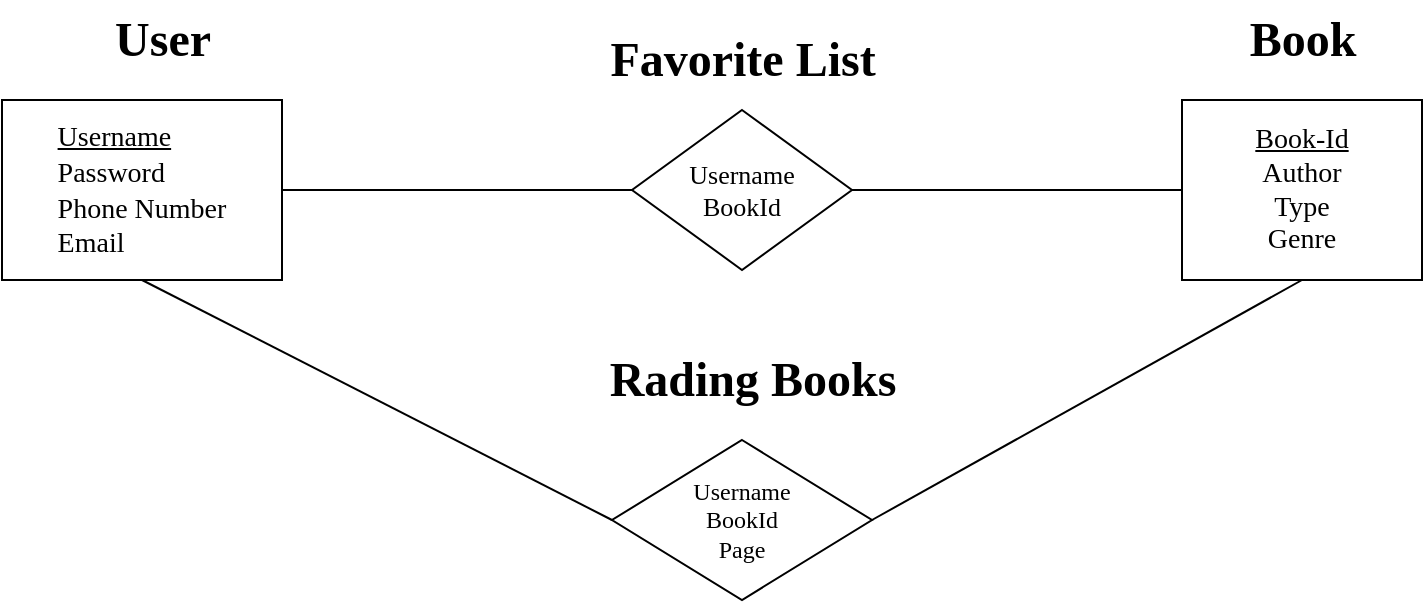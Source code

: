 <mxfile version="24.0.6" type="github">
  <diagram id="R2lEEEUBdFMjLlhIrx00" name="Page-1">
    <mxGraphModel dx="1050" dy="566" grid="1" gridSize="10" guides="1" tooltips="1" connect="1" arrows="1" fold="1" page="1" pageScale="1" pageWidth="850" pageHeight="1100" math="0" shadow="0" extFonts="Permanent Marker^https://fonts.googleapis.com/css?family=Permanent+Marker">
      <root>
        <mxCell id="0" />
        <mxCell id="1" parent="0" />
        <mxCell id="WGg6MWx6K_NsCTq0mTEu-37" value="&lt;font face=&quot;Comic Sans MS&quot;&gt;User&lt;/font&gt;" style="text;strokeColor=none;fillColor=none;html=1;fontSize=24;fontStyle=1;verticalAlign=middle;align=center;labelBorderColor=none;" vertex="1" parent="1">
          <mxGeometry x="110" y="80" width="100" height="40" as="geometry" />
        </mxCell>
        <mxCell id="WGg6MWx6K_NsCTq0mTEu-38" value="&lt;div style=&quot;font-size: 14px;&quot; align=&quot;left&quot;&gt;&lt;font face=&quot;Comic Sans MS&quot;&gt;&lt;u&gt;Username&lt;/u&gt;&lt;/font&gt;&lt;/div&gt;&lt;div style=&quot;font-size: 14px;&quot; align=&quot;left&quot;&gt;&lt;font face=&quot;Comic Sans MS&quot;&gt;Password&lt;/font&gt;&lt;/div&gt;&lt;div style=&quot;font-size: 14px;&quot; align=&quot;left&quot;&gt;&lt;font face=&quot;Comic Sans MS&quot;&gt;Phone Number&lt;/font&gt;&lt;/div&gt;&lt;div style=&quot;font-size: 14px;&quot; align=&quot;left&quot;&gt;&lt;font face=&quot;Comic Sans MS&quot;&gt;Email&lt;br&gt;&lt;/font&gt;&lt;/div&gt;" style="rounded=0;whiteSpace=wrap;html=1;" vertex="1" parent="1">
          <mxGeometry x="80" y="130" width="140" height="90" as="geometry" />
        </mxCell>
        <mxCell id="WGg6MWx6K_NsCTq0mTEu-39" value="&lt;font face=&quot;Comic Sans MS&quot;&gt;Book&lt;/font&gt;" style="text;strokeColor=none;fillColor=none;html=1;fontSize=24;fontStyle=1;verticalAlign=middle;align=center;" vertex="1" parent="1">
          <mxGeometry x="680" y="80" width="100" height="40" as="geometry" />
        </mxCell>
        <mxCell id="WGg6MWx6K_NsCTq0mTEu-41" value="&lt;div align=&quot;left&quot; style=&quot;font-size: 14px;&quot;&gt;&lt;font style=&quot;font-size: 14px;&quot;&gt;&lt;u&gt;Book-Id&lt;br&gt;&lt;/u&gt;&lt;/font&gt;&lt;/div&gt;&lt;div style=&quot;font-size: 14px;&quot;&gt;&lt;font style=&quot;font-size: 14px;&quot;&gt;Author&lt;/font&gt;&lt;/div&gt;&lt;div style=&quot;font-size: 14px;&quot;&gt;&lt;font style=&quot;font-size: 14px;&quot;&gt;Type&lt;/font&gt;&lt;/div&gt;&lt;div style=&quot;font-size: 14px;&quot;&gt;&lt;font style=&quot;font-size: 14px;&quot;&gt;Genre&lt;/font&gt;&lt;/div&gt;" style="rounded=0;whiteSpace=wrap;html=1;fontFamily=Comic Sans MS;" vertex="1" parent="1">
          <mxGeometry x="670" y="130" width="120" height="90" as="geometry" />
        </mxCell>
        <mxCell id="WGg6MWx6K_NsCTq0mTEu-43" value="&lt;div&gt;&lt;font style=&quot;font-size: 13px;&quot; face=&quot;Comic Sans MS&quot;&gt;Username&lt;/font&gt;&lt;/div&gt;&lt;div&gt;&lt;font style=&quot;font-size: 13px;&quot; face=&quot;Comic Sans MS&quot;&gt;BookId&lt;br&gt;&lt;/font&gt;&lt;/div&gt;" style="rhombus;whiteSpace=wrap;html=1;" vertex="1" parent="1">
          <mxGeometry x="395" y="135" width="110" height="80" as="geometry" />
        </mxCell>
        <mxCell id="WGg6MWx6K_NsCTq0mTEu-44" value="&lt;font face=&quot;Comic Sans MS&quot;&gt;Favorite List&lt;br&gt;&lt;/font&gt;" style="text;strokeColor=none;fillColor=none;html=1;fontSize=24;fontStyle=1;verticalAlign=middle;align=center;" vertex="1" parent="1">
          <mxGeometry x="400" y="90" width="100" height="40" as="geometry" />
        </mxCell>
        <mxCell id="WGg6MWx6K_NsCTq0mTEu-46" value="" style="endArrow=none;html=1;rounded=0;entryX=0;entryY=0.5;entryDx=0;entryDy=0;exitX=1;exitY=0.5;exitDx=0;exitDy=0;" edge="1" parent="1" source="WGg6MWx6K_NsCTq0mTEu-38" target="WGg6MWx6K_NsCTq0mTEu-43">
          <mxGeometry width="50" height="50" relative="1" as="geometry">
            <mxPoint x="400" y="290" as="sourcePoint" />
            <mxPoint x="450" y="240" as="targetPoint" />
          </mxGeometry>
        </mxCell>
        <mxCell id="WGg6MWx6K_NsCTq0mTEu-47" value="" style="endArrow=none;html=1;rounded=0;entryX=0;entryY=0.5;entryDx=0;entryDy=0;exitX=1;exitY=0.5;exitDx=0;exitDy=0;" edge="1" parent="1" source="WGg6MWx6K_NsCTq0mTEu-43" target="WGg6MWx6K_NsCTq0mTEu-41">
          <mxGeometry width="50" height="50" relative="1" as="geometry">
            <mxPoint x="400" y="290" as="sourcePoint" />
            <mxPoint x="450" y="240" as="targetPoint" />
          </mxGeometry>
        </mxCell>
        <mxCell id="WGg6MWx6K_NsCTq0mTEu-50" value="&lt;div&gt;&lt;font face=&quot;Comic Sans MS&quot;&gt;Username&lt;/font&gt;&lt;/div&gt;&lt;div&gt;&lt;font face=&quot;NOxf-u_4CmnmiJUvCoG2&quot;&gt;BookId&lt;/font&gt;&lt;/div&gt;&lt;div&gt;&lt;font face=&quot;NOxf-u_4CmnmiJUvCoG2&quot;&gt;Page&lt;br&gt;&lt;/font&gt;&lt;/div&gt;" style="rhombus;whiteSpace=wrap;html=1;" vertex="1" parent="1">
          <mxGeometry x="385" y="300" width="130" height="80" as="geometry" />
        </mxCell>
        <mxCell id="WGg6MWx6K_NsCTq0mTEu-51" value="&lt;font face=&quot;Comic Sans MS&quot;&gt;Rading Books&lt;br&gt;&lt;/font&gt;" style="text;strokeColor=none;fillColor=none;html=1;fontSize=24;fontStyle=1;verticalAlign=middle;align=center;" vertex="1" parent="1">
          <mxGeometry x="405" y="250" width="100" height="40" as="geometry" />
        </mxCell>
        <mxCell id="WGg6MWx6K_NsCTq0mTEu-56" value="" style="endArrow=none;html=1;rounded=0;exitX=0;exitY=0.5;exitDx=0;exitDy=0;entryX=0.5;entryY=1;entryDx=0;entryDy=0;" edge="1" parent="1" source="WGg6MWx6K_NsCTq0mTEu-50" target="WGg6MWx6K_NsCTq0mTEu-38">
          <mxGeometry width="50" height="50" relative="1" as="geometry">
            <mxPoint x="380" y="330" as="sourcePoint" />
            <mxPoint x="450" y="240" as="targetPoint" />
          </mxGeometry>
        </mxCell>
        <mxCell id="WGg6MWx6K_NsCTq0mTEu-57" value="" style="endArrow=none;html=1;rounded=0;entryX=0.5;entryY=1;entryDx=0;entryDy=0;exitX=1;exitY=0.5;exitDx=0;exitDy=0;" edge="1" parent="1" source="WGg6MWx6K_NsCTq0mTEu-50" target="WGg6MWx6K_NsCTq0mTEu-41">
          <mxGeometry width="50" height="50" relative="1" as="geometry">
            <mxPoint x="400" y="290" as="sourcePoint" />
            <mxPoint x="450" y="240" as="targetPoint" />
          </mxGeometry>
        </mxCell>
      </root>
    </mxGraphModel>
  </diagram>
</mxfile>

